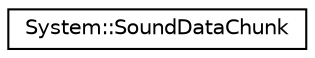 digraph G
{
  edge [fontname="Helvetica",fontsize="10",labelfontname="Helvetica",labelfontsize="10"];
  node [fontname="Helvetica",fontsize="10",shape=record];
  rankdir="LR";
  Node1 [label="System::SoundDataChunk",height=0.2,width=0.4,color="black", fillcolor="white", style="filled",URL="$struct_system_1_1_sound_data_chunk.html"];
}
